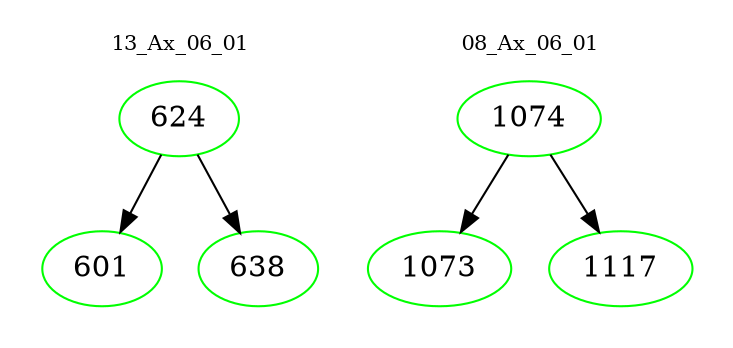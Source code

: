 digraph{
subgraph cluster_0 {
color = white
label = "13_Ax_06_01";
fontsize=10;
T0_624 [label="624", color="green"]
T0_624 -> T0_601 [color="black"]
T0_601 [label="601", color="green"]
T0_624 -> T0_638 [color="black"]
T0_638 [label="638", color="green"]
}
subgraph cluster_1 {
color = white
label = "08_Ax_06_01";
fontsize=10;
T1_1074 [label="1074", color="green"]
T1_1074 -> T1_1073 [color="black"]
T1_1073 [label="1073", color="green"]
T1_1074 -> T1_1117 [color="black"]
T1_1117 [label="1117", color="green"]
}
}
